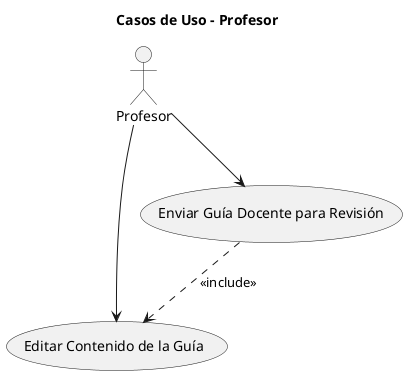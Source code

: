 @startuml

title Casos de Uso - Profesor

actor Profesor

usecase "Editar Contenido de la Guía" as EditarGuia
usecase "Enviar Guía Docente para Revisión" as EnviarGuia

Profesor --> EditarGuia
Profesor --> EnviarGuia

EnviarGuia ..> EditarGuia : <<include>>
@enduml
